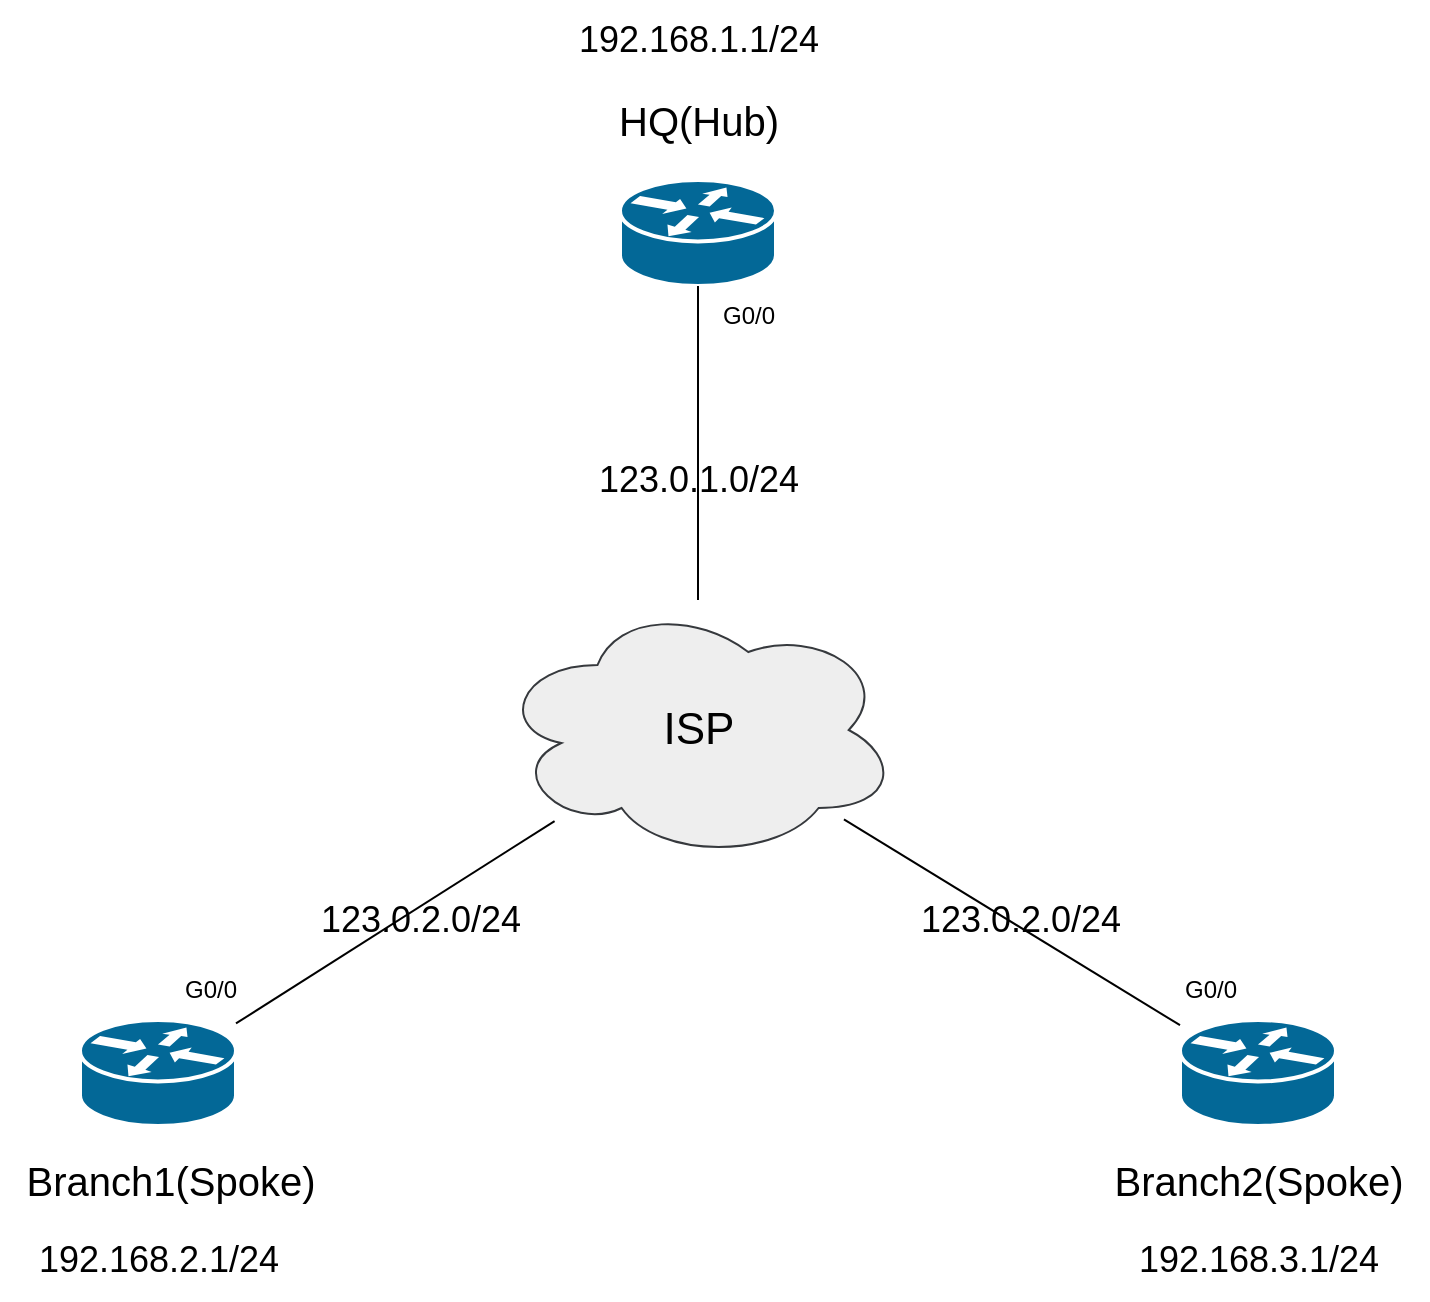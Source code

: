 <mxfile version="22.0.3" type="device">
  <diagram name="Page-1" id="20VWj6sXdKDzKjPwbnq8">
    <mxGraphModel dx="1219" dy="1813" grid="1" gridSize="10" guides="1" tooltips="1" connect="1" arrows="1" fold="1" page="1" pageScale="1" pageWidth="850" pageHeight="1100" math="0" shadow="0">
      <root>
        <mxCell id="0" />
        <mxCell id="1" parent="0" />
        <mxCell id="qWHH9ZGt4lW2_PK5CefO-1" value="" style="shape=mxgraph.cisco.routers.router;sketch=0;html=1;pointerEvents=1;dashed=0;fillColor=#036897;strokeColor=#ffffff;strokeWidth=2;verticalLabelPosition=bottom;verticalAlign=top;align=center;outlineConnect=0;" parent="1" vertex="1">
          <mxGeometry x="380" y="-30" width="78" height="53" as="geometry" />
        </mxCell>
        <mxCell id="qWHH9ZGt4lW2_PK5CefO-2" value="" style="shape=mxgraph.cisco.routers.router;sketch=0;html=1;pointerEvents=1;dashed=0;fillColor=#036897;strokeColor=#ffffff;strokeWidth=2;verticalLabelPosition=bottom;verticalAlign=top;align=center;outlineConnect=0;" parent="1" vertex="1">
          <mxGeometry x="660" y="390" width="78" height="53" as="geometry" />
        </mxCell>
        <mxCell id="qWHH9ZGt4lW2_PK5CefO-3" value="" style="shape=mxgraph.cisco.routers.router;sketch=0;html=1;pointerEvents=1;dashed=0;fillColor=#036897;strokeColor=#ffffff;strokeWidth=2;verticalLabelPosition=bottom;verticalAlign=top;align=center;outlineConnect=0;" parent="1" vertex="1">
          <mxGeometry x="110" y="390" width="78" height="53" as="geometry" />
        </mxCell>
        <mxCell id="qWHH9ZGt4lW2_PK5CefO-4" value="&lt;font style=&quot;font-size: 22px;&quot;&gt;ISP&lt;/font&gt;" style="ellipse;shape=cloud;whiteSpace=wrap;html=1;fillColor=#eeeeee;strokeColor=#36393d;" parent="1" vertex="1">
          <mxGeometry x="318.5" y="180" width="201" height="130" as="geometry" />
        </mxCell>
        <mxCell id="qWHH9ZGt4lW2_PK5CefO-5" value="" style="endArrow=none;html=1;rounded=0;exitX=0.5;exitY=1;exitDx=0;exitDy=0;exitPerimeter=0;" parent="1" source="qWHH9ZGt4lW2_PK5CefO-1" target="qWHH9ZGt4lW2_PK5CefO-4" edge="1">
          <mxGeometry width="50" height="50" relative="1" as="geometry">
            <mxPoint x="400" y="310" as="sourcePoint" />
            <mxPoint x="450" y="260" as="targetPoint" />
          </mxGeometry>
        </mxCell>
        <mxCell id="qWHH9ZGt4lW2_PK5CefO-6" value="" style="endArrow=none;html=1;rounded=0;" parent="1" source="qWHH9ZGt4lW2_PK5CefO-3" target="qWHH9ZGt4lW2_PK5CefO-4" edge="1">
          <mxGeometry width="50" height="50" relative="1" as="geometry">
            <mxPoint x="400" y="310" as="sourcePoint" />
            <mxPoint x="450" y="260" as="targetPoint" />
          </mxGeometry>
        </mxCell>
        <mxCell id="qWHH9ZGt4lW2_PK5CefO-7" value="" style="endArrow=none;html=1;rounded=0;" parent="1" source="qWHH9ZGt4lW2_PK5CefO-2" target="qWHH9ZGt4lW2_PK5CefO-4" edge="1">
          <mxGeometry width="50" height="50" relative="1" as="geometry">
            <mxPoint x="400" y="310" as="sourcePoint" />
            <mxPoint x="450" y="260" as="targetPoint" />
          </mxGeometry>
        </mxCell>
        <mxCell id="qWHH9ZGt4lW2_PK5CefO-8" value="&lt;font style=&quot;font-size: 20px;&quot;&gt;HQ(Hub)&lt;/font&gt;" style="text;html=1;align=center;verticalAlign=middle;resizable=0;points=[];autosize=1;strokeColor=none;fillColor=none;" parent="1" vertex="1">
          <mxGeometry x="369" y="-80" width="100" height="40" as="geometry" />
        </mxCell>
        <mxCell id="qWHH9ZGt4lW2_PK5CefO-9" value="&lt;font style=&quot;font-size: 20px;&quot;&gt;Branch1(Spoke)&lt;/font&gt;" style="text;html=1;align=center;verticalAlign=middle;resizable=0;points=[];autosize=1;strokeColor=none;fillColor=none;" parent="1" vertex="1">
          <mxGeometry x="70" y="450" width="170" height="40" as="geometry" />
        </mxCell>
        <mxCell id="qWHH9ZGt4lW2_PK5CefO-11" value="&lt;font style=&quot;font-size: 20px;&quot;&gt;Branch2(Spoke)&lt;/font&gt;" style="text;html=1;align=center;verticalAlign=middle;resizable=0;points=[];autosize=1;strokeColor=none;fillColor=none;" parent="1" vertex="1">
          <mxGeometry x="614" y="450" width="170" height="40" as="geometry" />
        </mxCell>
        <mxCell id="piZtCrCqH7cR7YjSoodY-1" value="G0/0" style="text;html=1;align=center;verticalAlign=middle;resizable=0;points=[];autosize=1;strokeColor=none;fillColor=none;" vertex="1" parent="1">
          <mxGeometry x="419" y="23" width="50" height="30" as="geometry" />
        </mxCell>
        <mxCell id="piZtCrCqH7cR7YjSoodY-2" value="G0/0" style="text;html=1;align=center;verticalAlign=middle;resizable=0;points=[];autosize=1;strokeColor=none;fillColor=none;" vertex="1" parent="1">
          <mxGeometry x="650" y="360" width="50" height="30" as="geometry" />
        </mxCell>
        <mxCell id="piZtCrCqH7cR7YjSoodY-3" value="G0/0" style="text;html=1;align=center;verticalAlign=middle;resizable=0;points=[];autosize=1;strokeColor=none;fillColor=none;" vertex="1" parent="1">
          <mxGeometry x="150" y="360" width="50" height="30" as="geometry" />
        </mxCell>
        <mxCell id="piZtCrCqH7cR7YjSoodY-4" value="&lt;font style=&quot;font-size: 18px;&quot;&gt;123.0.1.0/24&lt;/font&gt;" style="text;html=1;align=center;verticalAlign=middle;resizable=0;points=[];autosize=1;strokeColor=none;fillColor=none;" vertex="1" parent="1">
          <mxGeometry x="359" y="100" width="120" height="40" as="geometry" />
        </mxCell>
        <mxCell id="piZtCrCqH7cR7YjSoodY-5" value="&lt;font style=&quot;font-size: 18px;&quot;&gt;123.0.2.0/24&lt;/font&gt;" style="text;html=1;align=center;verticalAlign=middle;resizable=0;points=[];autosize=1;strokeColor=none;fillColor=none;" vertex="1" parent="1">
          <mxGeometry x="220" y="320" width="120" height="40" as="geometry" />
        </mxCell>
        <mxCell id="piZtCrCqH7cR7YjSoodY-9" value="&lt;font style=&quot;font-size: 18px;&quot;&gt;123.0.2.0/24&lt;/font&gt;" style="text;html=1;align=center;verticalAlign=middle;resizable=0;points=[];autosize=1;strokeColor=none;fillColor=none;" vertex="1" parent="1">
          <mxGeometry x="519.5" y="320" width="120" height="40" as="geometry" />
        </mxCell>
        <mxCell id="piZtCrCqH7cR7YjSoodY-11" value="&lt;font style=&quot;font-size: 18px;&quot;&gt;192.168.1.1/24&lt;/font&gt;" style="text;html=1;align=center;verticalAlign=middle;resizable=0;points=[];autosize=1;strokeColor=none;fillColor=none;" vertex="1" parent="1">
          <mxGeometry x="349" y="-120" width="140" height="40" as="geometry" />
        </mxCell>
        <mxCell id="piZtCrCqH7cR7YjSoodY-12" value="&lt;font style=&quot;font-size: 18px;&quot;&gt;192.168.2.1/24&lt;/font&gt;" style="text;html=1;align=center;verticalAlign=middle;resizable=0;points=[];autosize=1;strokeColor=none;fillColor=none;" vertex="1" parent="1">
          <mxGeometry x="79" y="490" width="140" height="40" as="geometry" />
        </mxCell>
        <mxCell id="piZtCrCqH7cR7YjSoodY-13" value="&lt;font style=&quot;font-size: 18px;&quot;&gt;192.168.3.1/24&lt;/font&gt;" style="text;html=1;align=center;verticalAlign=middle;resizable=0;points=[];autosize=1;strokeColor=none;fillColor=none;" vertex="1" parent="1">
          <mxGeometry x="629" y="490" width="140" height="40" as="geometry" />
        </mxCell>
      </root>
    </mxGraphModel>
  </diagram>
</mxfile>
